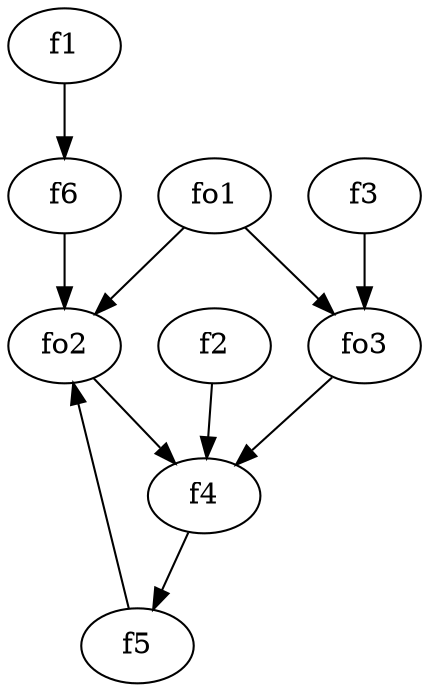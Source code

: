 strict digraph  {
f1;
f2;
f3;
f4;
f5;
f6;
fo1;
fo2;
fo3;
f1 -> f6  [weight=2];
f2 -> f4  [weight=2];
f3 -> fo3  [weight=2];
f4 -> f5  [weight=2];
f5 -> fo2  [weight=2];
f6 -> fo2  [weight=2];
fo1 -> fo2  [weight=2];
fo1 -> fo3  [weight=2];
fo2 -> f4  [weight=2];
fo3 -> f4  [weight=2];
}
